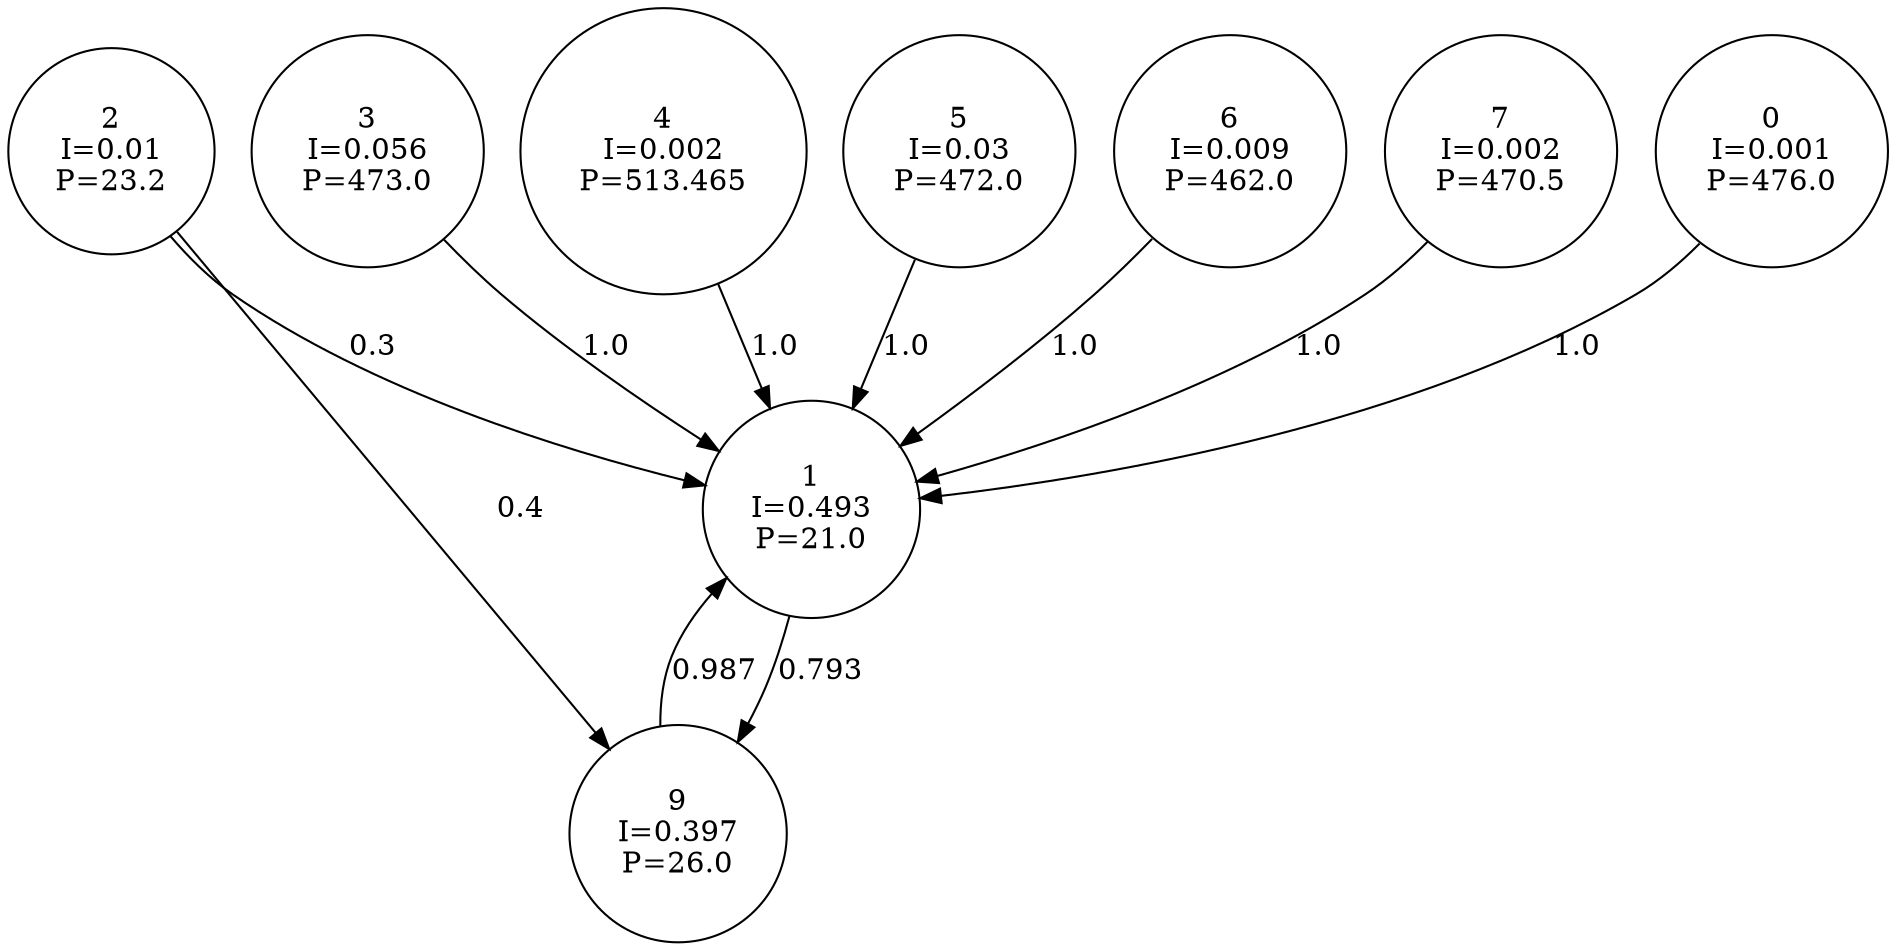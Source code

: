 digraph a {
0 [shape=circle, label="0\nI=0.001\nP=476.0"];
	0 -> 1 [label="1.0"];
1 [shape=circle, label="1\nI=0.493\nP=21.0"];
	1 -> 9 [label="0.793"];
2 [shape=circle, label="2\nI=0.01\nP=23.2"];
	2 -> 1 [label="0.3"];
	2 -> 9 [label="0.4"];
3 [shape=circle, label="3\nI=0.056\nP=473.0"];
	3 -> 1 [label="1.0"];
4 [shape=circle, label="4\nI=0.002\nP=513.465"];
	4 -> 1 [label="1.0"];
5 [shape=circle, label="5\nI=0.03\nP=472.0"];
	5 -> 1 [label="1.0"];
6 [shape=circle, label="6\nI=0.009\nP=462.0"];
	6 -> 1 [label="1.0"];
7 [shape=circle, label="7\nI=0.002\nP=470.5"];
	7 -> 1 [label="1.0"];
9 [shape=circle, label="9\nI=0.397\nP=26.0"];
	9 -> 1 [label="0.987"];
}